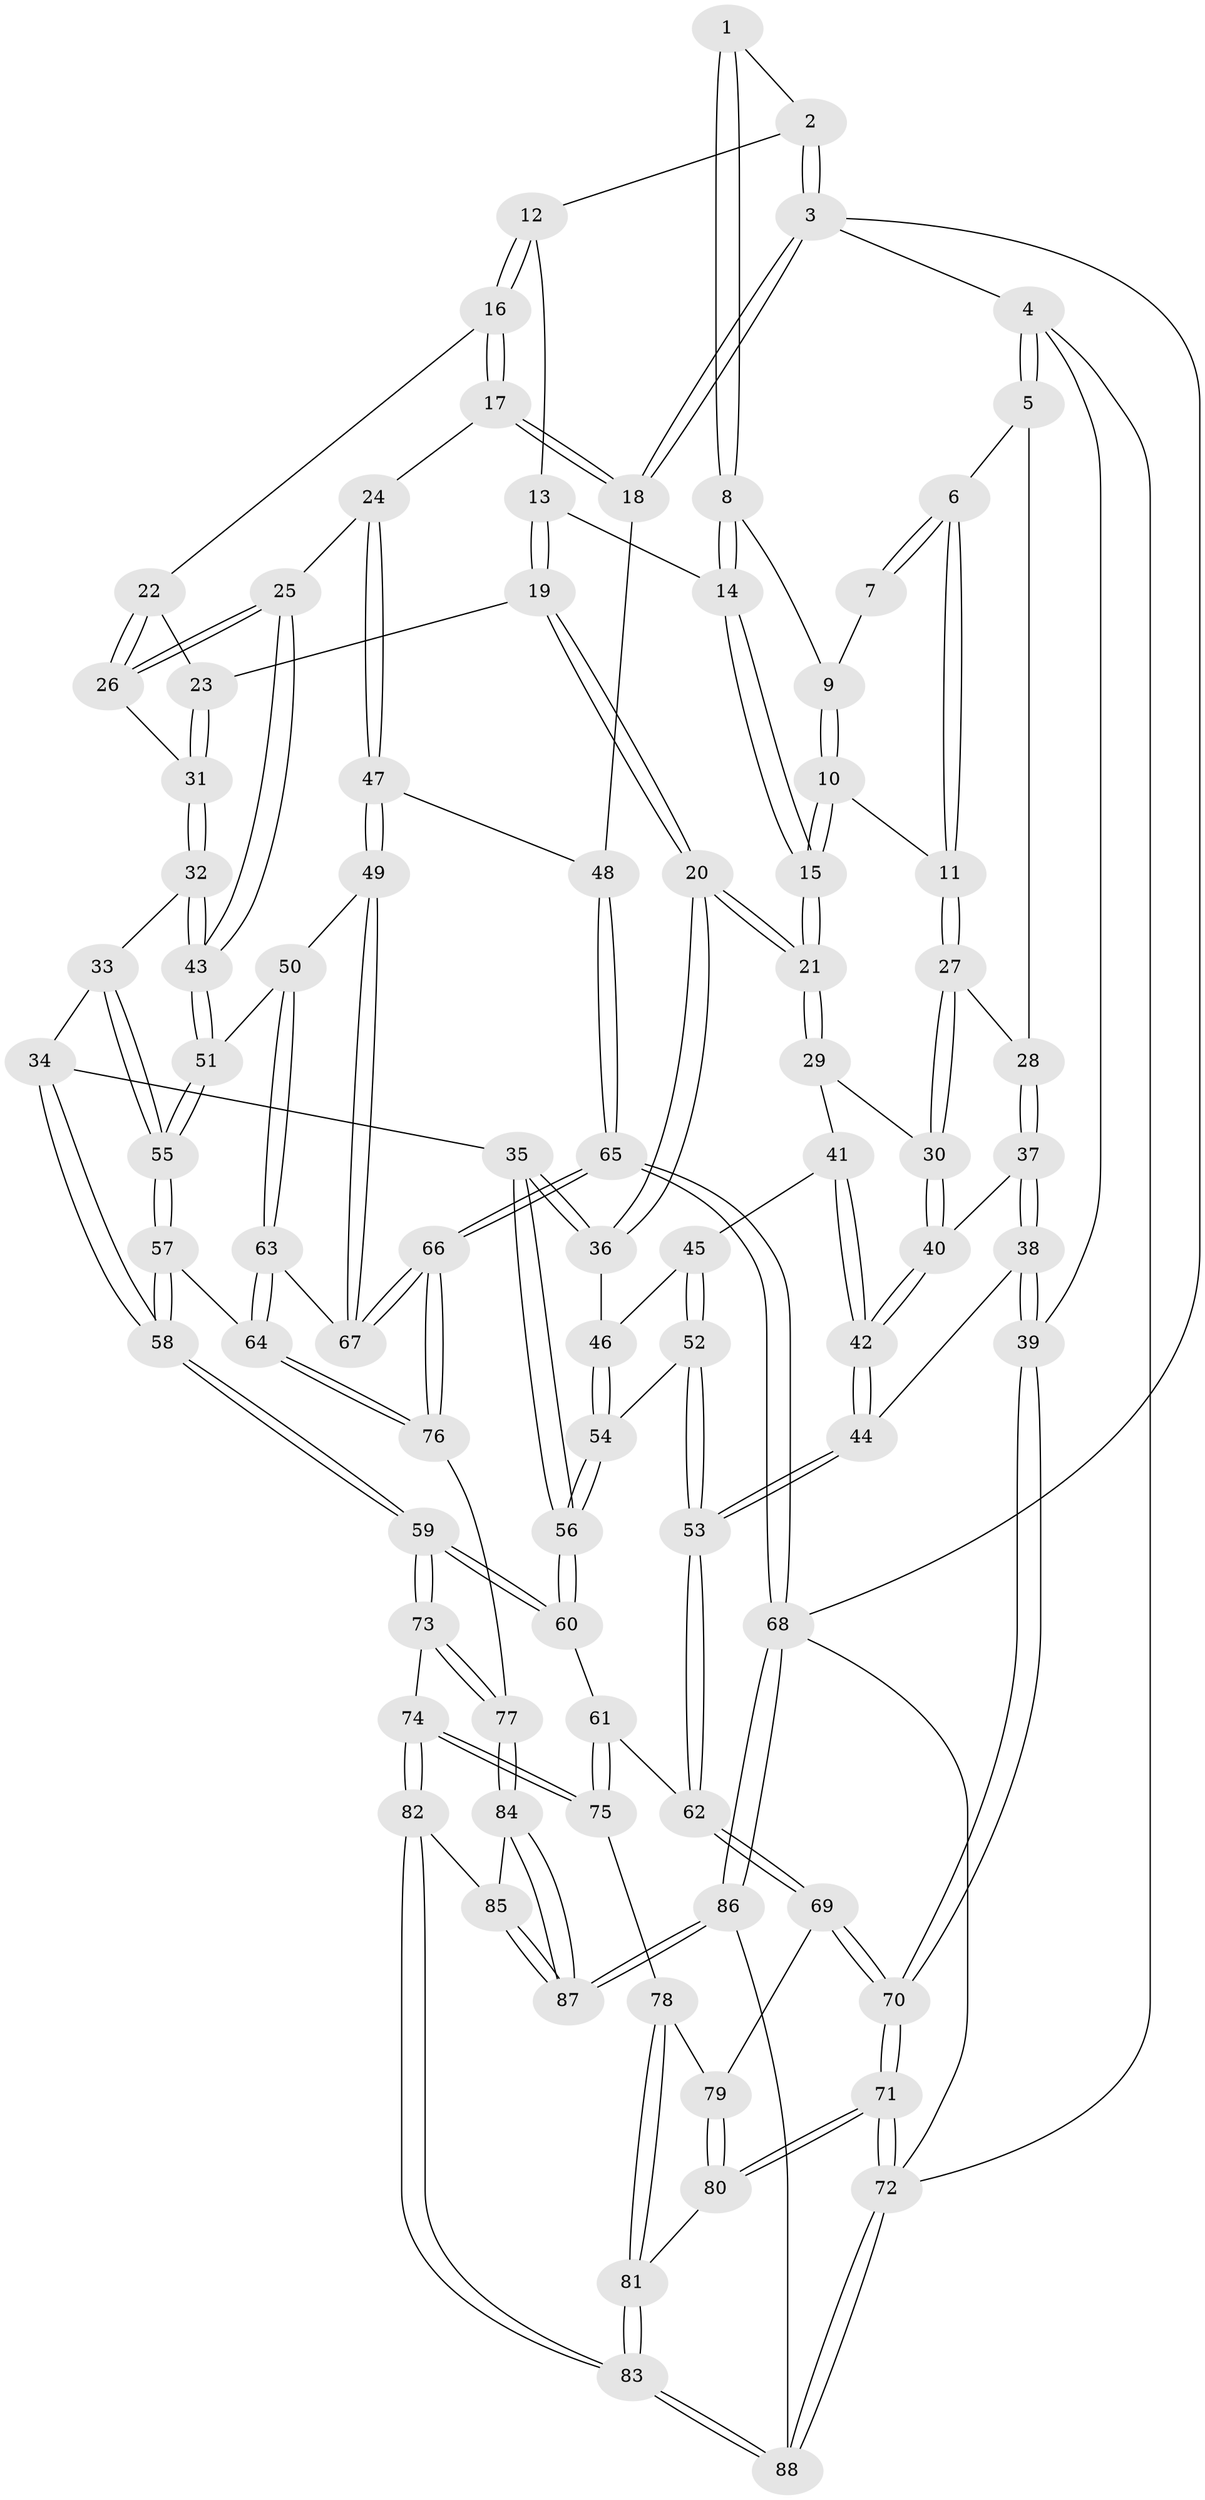 // Generated by graph-tools (version 1.1) at 2025/51/03/09/25 03:51:08]
// undirected, 88 vertices, 217 edges
graph export_dot {
graph [start="1"]
  node [color=gray90,style=filled];
  1 [pos="+0.5168071768892728+0"];
  2 [pos="+0.6752931849437039+0"];
  3 [pos="+1+0"];
  4 [pos="+0+0"];
  5 [pos="+0+0"];
  6 [pos="+0.07593051018016513+0"];
  7 [pos="+0.24678873042308905+0"];
  8 [pos="+0.42511617927429374+0.06272486519639457"];
  9 [pos="+0.3588107464533557+0.05353978344060751"];
  10 [pos="+0.29158351962261775+0.15038877873614634"];
  11 [pos="+0.2523561155747999+0.1417418902560119"];
  12 [pos="+0.6784260149207082+0"];
  13 [pos="+0.5752478700149773+0.07982685228036053"];
  14 [pos="+0.4368793092515692+0.10161136080589299"];
  15 [pos="+0.3923432488851666+0.2100337275888922"];
  16 [pos="+0.7942053778107039+0.05612539836750721"];
  17 [pos="+0.8566538732339986+0.1087607318645875"];
  18 [pos="+1+0"];
  19 [pos="+0.5815233229378052+0.1786268389247409"];
  20 [pos="+0.43844920664318593+0.2837043451653369"];
  21 [pos="+0.4211498928980546+0.2601882539767312"];
  22 [pos="+0.7337689918212551+0.13814272952770093"];
  23 [pos="+0.587460474884427+0.1811921379797721"];
  24 [pos="+0.8995708455619883+0.25152751283851504"];
  25 [pos="+0.8440527426928269+0.28094388987491037"];
  26 [pos="+0.7207695793694128+0.254613623114343"];
  27 [pos="+0.19974258022604713+0.19425190587640173"];
  28 [pos="+0.12828590139583887+0.20640521952143343"];
  29 [pos="+0.23332052889646324+0.27596150831954397"];
  30 [pos="+0.21840854477444946+0.260214726509151"];
  31 [pos="+0.6803241811376771+0.271223157785763"];
  32 [pos="+0.65866079292604+0.33760709043898623"];
  33 [pos="+0.5986760898007919+0.3606063400592979"];
  34 [pos="+0.48783294054146864+0.3318882817011431"];
  35 [pos="+0.44187579873646443+0.2998161318983039"];
  36 [pos="+0.43874720910161424+0.2938306399368265"];
  37 [pos="+0.06852393876094072+0.26386274450274216"];
  38 [pos="+0+0.3442546964209234"];
  39 [pos="+0+0.3343193407833841"];
  40 [pos="+0.17119430540740735+0.3277369500018034"];
  41 [pos="+0.2569485124664305+0.3309755469463643"];
  42 [pos="+0.18393161993320173+0.3688088785398078"];
  43 [pos="+0.7667089130984955+0.43894072205503637"];
  44 [pos="+0.14630514714686216+0.48846042905149206"];
  45 [pos="+0.28966136823647204+0.3450203729939569"];
  46 [pos="+0.3467625743064582+0.33480089868568397"];
  47 [pos="+1+0.3129541132222086"];
  48 [pos="+1+0.3168823133511423"];
  49 [pos="+0.8592445970550205+0.49887465733075265"];
  50 [pos="+0.8035163109686656+0.4733312425959061"];
  51 [pos="+0.7675595189005626+0.4446522130270751"];
  52 [pos="+0.23854476824315102+0.4607181046668552"];
  53 [pos="+0.14700805303591663+0.48938812419444805"];
  54 [pos="+0.2952735794705465+0.46525216253882934"];
  55 [pos="+0.6171134192060059+0.5373700654724828"];
  56 [pos="+0.38777215535016557+0.503705381231348"];
  57 [pos="+0.5832830726889003+0.5850769538824504"];
  58 [pos="+0.5576985342852183+0.5931576240538652"];
  59 [pos="+0.5226894838328408+0.6157040394549868"];
  60 [pos="+0.39342176457696726+0.5177861717731276"];
  61 [pos="+0.2709270845594283+0.6097782019651657"];
  62 [pos="+0.15557316971612237+0.6024781355190115"];
  63 [pos="+0.7475259426596793+0.5958920421770475"];
  64 [pos="+0.6987744164591609+0.6438731749582303"];
  65 [pos="+1+0.802045651959043"];
  66 [pos="+1+0.738835064315675"];
  67 [pos="+0.9025094027116795+0.585585490233261"];
  68 [pos="+1+1"];
  69 [pos="+0.104048189119654+0.698350340101485"];
  70 [pos="+0+0.768002593850407"];
  71 [pos="+0+1"];
  72 [pos="+0+1"];
  73 [pos="+0.5048251832796933+0.6639616074405501"];
  74 [pos="+0.45933889030413916+0.7664650534872295"];
  75 [pos="+0.4244563492043503+0.7586914344195794"];
  76 [pos="+0.8127423904561251+0.7742551883168284"];
  77 [pos="+0.78314658992149+0.8012988944479665"];
  78 [pos="+0.18844095195307212+0.7884022567770199"];
  79 [pos="+0.16910580063898117+0.7762293904610271"];
  80 [pos="+0.08577256846122265+0.9225052678556174"];
  81 [pos="+0.28238115596226093+1"];
  82 [pos="+0.4736444156044682+0.8087841046956441"];
  83 [pos="+0.31230665536866203+1"];
  84 [pos="+0.7557558763270698+0.8298455526392899"];
  85 [pos="+0.5330518070750525+0.8356976037647932"];
  86 [pos="+0.7252560233054116+1"];
  87 [pos="+0.7232904249509152+1"];
  88 [pos="+0.3122907992472697+1"];
  1 -- 2;
  1 -- 8;
  1 -- 8;
  2 -- 3;
  2 -- 3;
  2 -- 12;
  3 -- 4;
  3 -- 18;
  3 -- 18;
  3 -- 68;
  4 -- 5;
  4 -- 5;
  4 -- 39;
  4 -- 72;
  5 -- 6;
  5 -- 28;
  6 -- 7;
  6 -- 7;
  6 -- 11;
  6 -- 11;
  7 -- 9;
  8 -- 9;
  8 -- 14;
  8 -- 14;
  9 -- 10;
  9 -- 10;
  10 -- 11;
  10 -- 15;
  10 -- 15;
  11 -- 27;
  11 -- 27;
  12 -- 13;
  12 -- 16;
  12 -- 16;
  13 -- 14;
  13 -- 19;
  13 -- 19;
  14 -- 15;
  14 -- 15;
  15 -- 21;
  15 -- 21;
  16 -- 17;
  16 -- 17;
  16 -- 22;
  17 -- 18;
  17 -- 18;
  17 -- 24;
  18 -- 48;
  19 -- 20;
  19 -- 20;
  19 -- 23;
  20 -- 21;
  20 -- 21;
  20 -- 36;
  20 -- 36;
  21 -- 29;
  21 -- 29;
  22 -- 23;
  22 -- 26;
  22 -- 26;
  23 -- 31;
  23 -- 31;
  24 -- 25;
  24 -- 47;
  24 -- 47;
  25 -- 26;
  25 -- 26;
  25 -- 43;
  25 -- 43;
  26 -- 31;
  27 -- 28;
  27 -- 30;
  27 -- 30;
  28 -- 37;
  28 -- 37;
  29 -- 30;
  29 -- 41;
  30 -- 40;
  30 -- 40;
  31 -- 32;
  31 -- 32;
  32 -- 33;
  32 -- 43;
  32 -- 43;
  33 -- 34;
  33 -- 55;
  33 -- 55;
  34 -- 35;
  34 -- 58;
  34 -- 58;
  35 -- 36;
  35 -- 36;
  35 -- 56;
  35 -- 56;
  36 -- 46;
  37 -- 38;
  37 -- 38;
  37 -- 40;
  38 -- 39;
  38 -- 39;
  38 -- 44;
  39 -- 70;
  39 -- 70;
  40 -- 42;
  40 -- 42;
  41 -- 42;
  41 -- 42;
  41 -- 45;
  42 -- 44;
  42 -- 44;
  43 -- 51;
  43 -- 51;
  44 -- 53;
  44 -- 53;
  45 -- 46;
  45 -- 52;
  45 -- 52;
  46 -- 54;
  46 -- 54;
  47 -- 48;
  47 -- 49;
  47 -- 49;
  48 -- 65;
  48 -- 65;
  49 -- 50;
  49 -- 67;
  49 -- 67;
  50 -- 51;
  50 -- 63;
  50 -- 63;
  51 -- 55;
  51 -- 55;
  52 -- 53;
  52 -- 53;
  52 -- 54;
  53 -- 62;
  53 -- 62;
  54 -- 56;
  54 -- 56;
  55 -- 57;
  55 -- 57;
  56 -- 60;
  56 -- 60;
  57 -- 58;
  57 -- 58;
  57 -- 64;
  58 -- 59;
  58 -- 59;
  59 -- 60;
  59 -- 60;
  59 -- 73;
  59 -- 73;
  60 -- 61;
  61 -- 62;
  61 -- 75;
  61 -- 75;
  62 -- 69;
  62 -- 69;
  63 -- 64;
  63 -- 64;
  63 -- 67;
  64 -- 76;
  64 -- 76;
  65 -- 66;
  65 -- 66;
  65 -- 68;
  65 -- 68;
  66 -- 67;
  66 -- 67;
  66 -- 76;
  66 -- 76;
  68 -- 86;
  68 -- 86;
  68 -- 72;
  69 -- 70;
  69 -- 70;
  69 -- 79;
  70 -- 71;
  70 -- 71;
  71 -- 72;
  71 -- 72;
  71 -- 80;
  71 -- 80;
  72 -- 88;
  72 -- 88;
  73 -- 74;
  73 -- 77;
  73 -- 77;
  74 -- 75;
  74 -- 75;
  74 -- 82;
  74 -- 82;
  75 -- 78;
  76 -- 77;
  77 -- 84;
  77 -- 84;
  78 -- 79;
  78 -- 81;
  78 -- 81;
  79 -- 80;
  79 -- 80;
  80 -- 81;
  81 -- 83;
  81 -- 83;
  82 -- 83;
  82 -- 83;
  82 -- 85;
  83 -- 88;
  83 -- 88;
  84 -- 85;
  84 -- 87;
  84 -- 87;
  85 -- 87;
  85 -- 87;
  86 -- 87;
  86 -- 87;
  86 -- 88;
}
